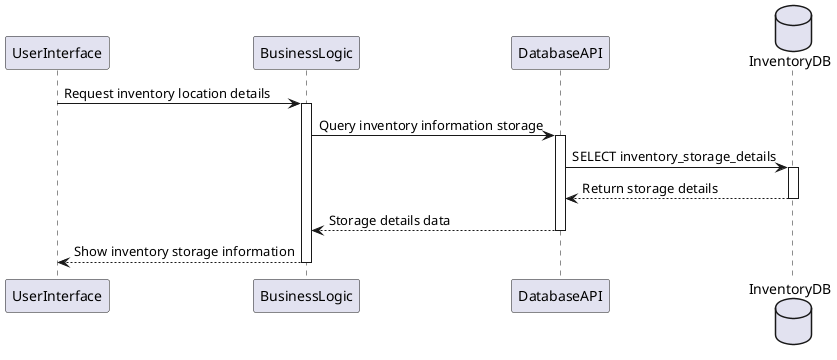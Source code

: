 @startuml
participant UserInterface as UI
participant BusinessLogic as BL
participant DatabaseAPI as DBAPI
database InventoryDB as DB

UI -> BL : Request inventory location details
activate BL

BL -> DBAPI : Query inventory information storage
activate DBAPI

DBAPI -> DB : SELECT inventory_storage_details 
activate DB
DB --> DBAPI : Return storage details
deactivate DB

DBAPI --> BL : Storage details data
deactivate DBAPI

BL --> UI : Show inventory storage information
deactivate BL

@enduml
